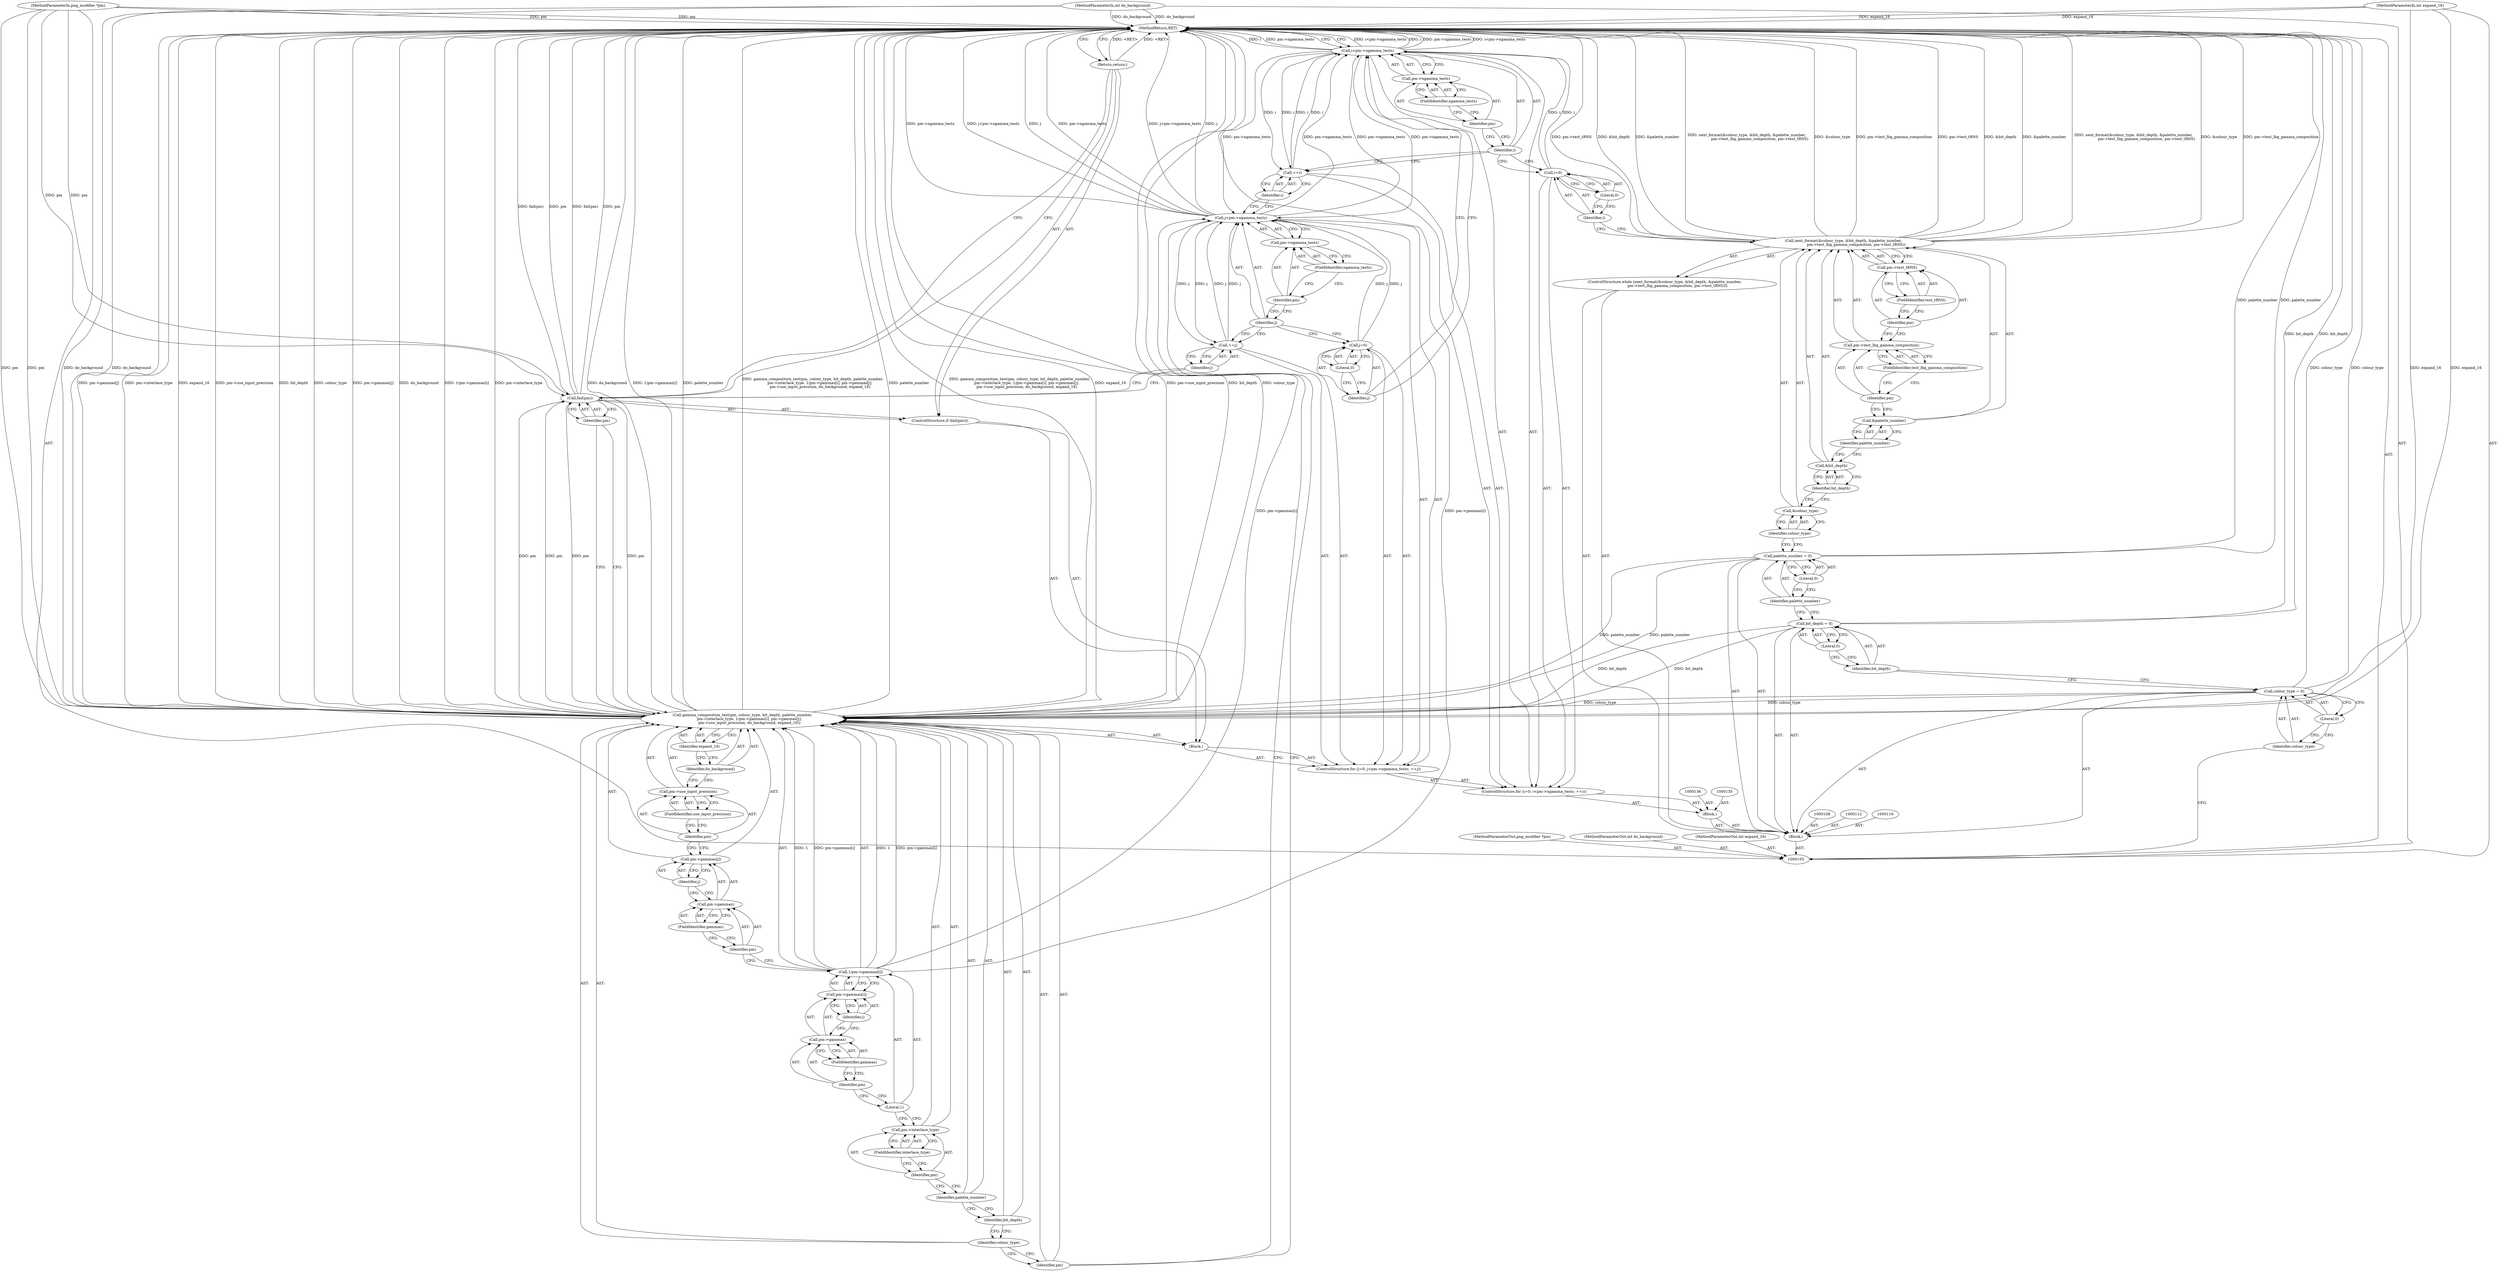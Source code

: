 digraph "0_Android_9d4853418ab2f754c2b63e091c29c5529b8b86ca_113" {
"1000189" [label="(MethodReturn,RET)"];
"1000104" [label="(MethodParameterIn,png_modifier *pm)"];
"1000254" [label="(MethodParameterOut,png_modifier *pm)"];
"1000105" [label="(MethodParameterIn,int do_background)"];
"1000255" [label="(MethodParameterOut,int do_background)"];
"1000121" [label="(Call,next_format(&colour_type, &bit_depth, &palette_number,\n                      pm->test_lbg_gamma_composition, pm->test_tRNS))"];
"1000122" [label="(Call,&colour_type)"];
"1000123" [label="(Identifier,colour_type)"];
"1000120" [label="(ControlStructure,while (next_format(&colour_type, &bit_depth, &palette_number,\n                      pm->test_lbg_gamma_composition, pm->test_tRNS)))"];
"1000124" [label="(Call,&bit_depth)"];
"1000125" [label="(Identifier,bit_depth)"];
"1000126" [label="(Call,&palette_number)"];
"1000127" [label="(Identifier,palette_number)"];
"1000128" [label="(Call,pm->test_lbg_gamma_composition)"];
"1000129" [label="(Identifier,pm)"];
"1000130" [label="(FieldIdentifier,test_lbg_gamma_composition)"];
"1000131" [label="(Call,pm->test_tRNS)"];
"1000132" [label="(Identifier,pm)"];
"1000133" [label="(FieldIdentifier,test_tRNS)"];
"1000106" [label="(MethodParameterIn,int expand_16)"];
"1000256" [label="(MethodParameterOut,int expand_16)"];
"1000134" [label="(Block,)"];
"1000137" [label="(ControlStructure,for (i=0; i<pm->ngamma_tests; ++i))"];
"1000141" [label="(Call,i<pm->ngamma_tests)"];
"1000142" [label="(Identifier,i)"];
"1000143" [label="(Call,pm->ngamma_tests)"];
"1000144" [label="(Identifier,pm)"];
"1000145" [label="(FieldIdentifier,ngamma_tests)"];
"1000146" [label="(Call,++i)"];
"1000147" [label="(Identifier,i)"];
"1000148" [label="(ControlStructure,for (j=0; j<pm->ngamma_tests; ++j))"];
"1000149" [label="(Call,j=0)"];
"1000150" [label="(Identifier,j)"];
"1000151" [label="(Literal,0)"];
"1000152" [label="(Call,j<pm->ngamma_tests)"];
"1000153" [label="(Identifier,j)"];
"1000154" [label="(Call,pm->ngamma_tests)"];
"1000155" [label="(Identifier,pm)"];
"1000156" [label="(FieldIdentifier,ngamma_tests)"];
"1000138" [label="(Call,i=0)"];
"1000139" [label="(Identifier,i)"];
"1000157" [label="(Call,++j)"];
"1000158" [label="(Identifier,j)"];
"1000140" [label="(Literal,0)"];
"1000159" [label="(Block,)"];
"1000161" [label="(Identifier,pm)"];
"1000162" [label="(Identifier,colour_type)"];
"1000163" [label="(Identifier,bit_depth)"];
"1000164" [label="(Identifier,palette_number)"];
"1000160" [label="(Call,gamma_composition_test(pm, colour_type, bit_depth, palette_number,\n            pm->interlace_type, 1/pm->gammas[i], pm->gammas[j],\n            pm->use_input_precision, do_background, expand_16))"];
"1000107" [label="(Block,)"];
"1000165" [label="(Call,pm->interlace_type)"];
"1000166" [label="(Identifier,pm)"];
"1000167" [label="(FieldIdentifier,interlace_type)"];
"1000168" [label="(Call,1/pm->gammas[i])"];
"1000169" [label="(Literal,1)"];
"1000170" [label="(Call,pm->gammas[i])"];
"1000171" [label="(Call,pm->gammas)"];
"1000172" [label="(Identifier,pm)"];
"1000173" [label="(FieldIdentifier,gammas)"];
"1000174" [label="(Identifier,i)"];
"1000175" [label="(Call,pm->gammas[j])"];
"1000176" [label="(Call,pm->gammas)"];
"1000177" [label="(Identifier,pm)"];
"1000178" [label="(FieldIdentifier,gammas)"];
"1000179" [label="(Identifier,j)"];
"1000180" [label="(Call,pm->use_input_precision)"];
"1000181" [label="(Identifier,pm)"];
"1000182" [label="(FieldIdentifier,use_input_precision)"];
"1000183" [label="(Identifier,do_background)"];
"1000184" [label="(Identifier,expand_16)"];
"1000185" [label="(ControlStructure,if (fail(pm)))"];
"1000187" [label="(Identifier,pm)"];
"1000186" [label="(Call,fail(pm))"];
"1000188" [label="(Return,return;)"];
"1000109" [label="(Call,colour_type = 0)"];
"1000110" [label="(Identifier,colour_type)"];
"1000111" [label="(Literal,0)"];
"1000113" [label="(Call,bit_depth = 0)"];
"1000114" [label="(Identifier,bit_depth)"];
"1000115" [label="(Literal,0)"];
"1000117" [label="(Call,palette_number = 0)"];
"1000118" [label="(Identifier,palette_number)"];
"1000119" [label="(Literal,0)"];
"1000189" -> "1000103"  [label="AST: "];
"1000189" -> "1000188"  [label="CFG: "];
"1000189" -> "1000141"  [label="CFG: "];
"1000188" -> "1000189"  [label="DDG: <RET>"];
"1000104" -> "1000189"  [label="DDG: pm"];
"1000105" -> "1000189"  [label="DDG: do_background"];
"1000141" -> "1000189"  [label="DDG: i<pm->ngamma_tests"];
"1000141" -> "1000189"  [label="DDG: i"];
"1000141" -> "1000189"  [label="DDG: pm->ngamma_tests"];
"1000152" -> "1000189"  [label="DDG: j"];
"1000152" -> "1000189"  [label="DDG: pm->ngamma_tests"];
"1000152" -> "1000189"  [label="DDG: j<pm->ngamma_tests"];
"1000117" -> "1000189"  [label="DDG: palette_number"];
"1000168" -> "1000189"  [label="DDG: pm->gammas[i]"];
"1000160" -> "1000189"  [label="DDG: do_background"];
"1000160" -> "1000189"  [label="DDG: 1/pm->gammas[i]"];
"1000160" -> "1000189"  [label="DDG: palette_number"];
"1000160" -> "1000189"  [label="DDG: gamma_composition_test(pm, colour_type, bit_depth, palette_number,\n            pm->interlace_type, 1/pm->gammas[i], pm->gammas[j],\n            pm->use_input_precision, do_background, expand_16)"];
"1000160" -> "1000189"  [label="DDG: expand_16"];
"1000160" -> "1000189"  [label="DDG: pm->use_input_precision"];
"1000160" -> "1000189"  [label="DDG: bit_depth"];
"1000160" -> "1000189"  [label="DDG: colour_type"];
"1000160" -> "1000189"  [label="DDG: pm->gammas[j]"];
"1000160" -> "1000189"  [label="DDG: pm->interlace_type"];
"1000186" -> "1000189"  [label="DDG: fail(pm)"];
"1000186" -> "1000189"  [label="DDG: pm"];
"1000121" -> "1000189"  [label="DDG: &palette_number"];
"1000121" -> "1000189"  [label="DDG: next_format(&colour_type, &bit_depth, &palette_number,\n                      pm->test_lbg_gamma_composition, pm->test_tRNS)"];
"1000121" -> "1000189"  [label="DDG: &colour_type"];
"1000121" -> "1000189"  [label="DDG: pm->test_lbg_gamma_composition"];
"1000121" -> "1000189"  [label="DDG: pm->test_tRNS"];
"1000121" -> "1000189"  [label="DDG: &bit_depth"];
"1000113" -> "1000189"  [label="DDG: bit_depth"];
"1000109" -> "1000189"  [label="DDG: colour_type"];
"1000106" -> "1000189"  [label="DDG: expand_16"];
"1000104" -> "1000103"  [label="AST: "];
"1000104" -> "1000189"  [label="DDG: pm"];
"1000104" -> "1000160"  [label="DDG: pm"];
"1000104" -> "1000186"  [label="DDG: pm"];
"1000254" -> "1000103"  [label="AST: "];
"1000105" -> "1000103"  [label="AST: "];
"1000105" -> "1000189"  [label="DDG: do_background"];
"1000105" -> "1000160"  [label="DDG: do_background"];
"1000255" -> "1000103"  [label="AST: "];
"1000121" -> "1000120"  [label="AST: "];
"1000121" -> "1000131"  [label="CFG: "];
"1000122" -> "1000121"  [label="AST: "];
"1000124" -> "1000121"  [label="AST: "];
"1000126" -> "1000121"  [label="AST: "];
"1000128" -> "1000121"  [label="AST: "];
"1000131" -> "1000121"  [label="AST: "];
"1000139" -> "1000121"  [label="CFG: "];
"1000121" -> "1000189"  [label="DDG: &palette_number"];
"1000121" -> "1000189"  [label="DDG: next_format(&colour_type, &bit_depth, &palette_number,\n                      pm->test_lbg_gamma_composition, pm->test_tRNS)"];
"1000121" -> "1000189"  [label="DDG: &colour_type"];
"1000121" -> "1000189"  [label="DDG: pm->test_lbg_gamma_composition"];
"1000121" -> "1000189"  [label="DDG: pm->test_tRNS"];
"1000121" -> "1000189"  [label="DDG: &bit_depth"];
"1000122" -> "1000121"  [label="AST: "];
"1000122" -> "1000123"  [label="CFG: "];
"1000123" -> "1000122"  [label="AST: "];
"1000125" -> "1000122"  [label="CFG: "];
"1000123" -> "1000122"  [label="AST: "];
"1000123" -> "1000117"  [label="CFG: "];
"1000122" -> "1000123"  [label="CFG: "];
"1000120" -> "1000107"  [label="AST: "];
"1000121" -> "1000120"  [label="AST: "];
"1000124" -> "1000121"  [label="AST: "];
"1000124" -> "1000125"  [label="CFG: "];
"1000125" -> "1000124"  [label="AST: "];
"1000127" -> "1000124"  [label="CFG: "];
"1000125" -> "1000124"  [label="AST: "];
"1000125" -> "1000122"  [label="CFG: "];
"1000124" -> "1000125"  [label="CFG: "];
"1000126" -> "1000121"  [label="AST: "];
"1000126" -> "1000127"  [label="CFG: "];
"1000127" -> "1000126"  [label="AST: "];
"1000129" -> "1000126"  [label="CFG: "];
"1000127" -> "1000126"  [label="AST: "];
"1000127" -> "1000124"  [label="CFG: "];
"1000126" -> "1000127"  [label="CFG: "];
"1000128" -> "1000121"  [label="AST: "];
"1000128" -> "1000130"  [label="CFG: "];
"1000129" -> "1000128"  [label="AST: "];
"1000130" -> "1000128"  [label="AST: "];
"1000132" -> "1000128"  [label="CFG: "];
"1000129" -> "1000128"  [label="AST: "];
"1000129" -> "1000126"  [label="CFG: "];
"1000130" -> "1000129"  [label="CFG: "];
"1000130" -> "1000128"  [label="AST: "];
"1000130" -> "1000129"  [label="CFG: "];
"1000128" -> "1000130"  [label="CFG: "];
"1000131" -> "1000121"  [label="AST: "];
"1000131" -> "1000133"  [label="CFG: "];
"1000132" -> "1000131"  [label="AST: "];
"1000133" -> "1000131"  [label="AST: "];
"1000121" -> "1000131"  [label="CFG: "];
"1000132" -> "1000131"  [label="AST: "];
"1000132" -> "1000128"  [label="CFG: "];
"1000133" -> "1000132"  [label="CFG: "];
"1000133" -> "1000131"  [label="AST: "];
"1000133" -> "1000132"  [label="CFG: "];
"1000131" -> "1000133"  [label="CFG: "];
"1000106" -> "1000103"  [label="AST: "];
"1000106" -> "1000189"  [label="DDG: expand_16"];
"1000106" -> "1000160"  [label="DDG: expand_16"];
"1000256" -> "1000103"  [label="AST: "];
"1000134" -> "1000107"  [label="AST: "];
"1000135" -> "1000134"  [label="AST: "];
"1000136" -> "1000134"  [label="AST: "];
"1000137" -> "1000134"  [label="AST: "];
"1000137" -> "1000134"  [label="AST: "];
"1000138" -> "1000137"  [label="AST: "];
"1000141" -> "1000137"  [label="AST: "];
"1000146" -> "1000137"  [label="AST: "];
"1000148" -> "1000137"  [label="AST: "];
"1000141" -> "1000137"  [label="AST: "];
"1000141" -> "1000143"  [label="CFG: "];
"1000142" -> "1000141"  [label="AST: "];
"1000143" -> "1000141"  [label="AST: "];
"1000150" -> "1000141"  [label="CFG: "];
"1000189" -> "1000141"  [label="CFG: "];
"1000141" -> "1000189"  [label="DDG: i<pm->ngamma_tests"];
"1000141" -> "1000189"  [label="DDG: i"];
"1000141" -> "1000189"  [label="DDG: pm->ngamma_tests"];
"1000138" -> "1000141"  [label="DDG: i"];
"1000146" -> "1000141"  [label="DDG: i"];
"1000152" -> "1000141"  [label="DDG: pm->ngamma_tests"];
"1000141" -> "1000146"  [label="DDG: i"];
"1000141" -> "1000152"  [label="DDG: pm->ngamma_tests"];
"1000142" -> "1000141"  [label="AST: "];
"1000142" -> "1000138"  [label="CFG: "];
"1000142" -> "1000146"  [label="CFG: "];
"1000144" -> "1000142"  [label="CFG: "];
"1000143" -> "1000141"  [label="AST: "];
"1000143" -> "1000145"  [label="CFG: "];
"1000144" -> "1000143"  [label="AST: "];
"1000145" -> "1000143"  [label="AST: "];
"1000141" -> "1000143"  [label="CFG: "];
"1000144" -> "1000143"  [label="AST: "];
"1000144" -> "1000142"  [label="CFG: "];
"1000145" -> "1000144"  [label="CFG: "];
"1000145" -> "1000143"  [label="AST: "];
"1000145" -> "1000144"  [label="CFG: "];
"1000143" -> "1000145"  [label="CFG: "];
"1000146" -> "1000137"  [label="AST: "];
"1000146" -> "1000147"  [label="CFG: "];
"1000147" -> "1000146"  [label="AST: "];
"1000142" -> "1000146"  [label="CFG: "];
"1000146" -> "1000141"  [label="DDG: i"];
"1000141" -> "1000146"  [label="DDG: i"];
"1000147" -> "1000146"  [label="AST: "];
"1000147" -> "1000152"  [label="CFG: "];
"1000146" -> "1000147"  [label="CFG: "];
"1000148" -> "1000137"  [label="AST: "];
"1000149" -> "1000148"  [label="AST: "];
"1000152" -> "1000148"  [label="AST: "];
"1000157" -> "1000148"  [label="AST: "];
"1000159" -> "1000148"  [label="AST: "];
"1000149" -> "1000148"  [label="AST: "];
"1000149" -> "1000151"  [label="CFG: "];
"1000150" -> "1000149"  [label="AST: "];
"1000151" -> "1000149"  [label="AST: "];
"1000153" -> "1000149"  [label="CFG: "];
"1000149" -> "1000152"  [label="DDG: j"];
"1000150" -> "1000149"  [label="AST: "];
"1000150" -> "1000141"  [label="CFG: "];
"1000151" -> "1000150"  [label="CFG: "];
"1000151" -> "1000149"  [label="AST: "];
"1000151" -> "1000150"  [label="CFG: "];
"1000149" -> "1000151"  [label="CFG: "];
"1000152" -> "1000148"  [label="AST: "];
"1000152" -> "1000154"  [label="CFG: "];
"1000153" -> "1000152"  [label="AST: "];
"1000154" -> "1000152"  [label="AST: "];
"1000161" -> "1000152"  [label="CFG: "];
"1000147" -> "1000152"  [label="CFG: "];
"1000152" -> "1000189"  [label="DDG: j"];
"1000152" -> "1000189"  [label="DDG: pm->ngamma_tests"];
"1000152" -> "1000189"  [label="DDG: j<pm->ngamma_tests"];
"1000152" -> "1000141"  [label="DDG: pm->ngamma_tests"];
"1000157" -> "1000152"  [label="DDG: j"];
"1000149" -> "1000152"  [label="DDG: j"];
"1000141" -> "1000152"  [label="DDG: pm->ngamma_tests"];
"1000152" -> "1000157"  [label="DDG: j"];
"1000153" -> "1000152"  [label="AST: "];
"1000153" -> "1000149"  [label="CFG: "];
"1000153" -> "1000157"  [label="CFG: "];
"1000155" -> "1000153"  [label="CFG: "];
"1000154" -> "1000152"  [label="AST: "];
"1000154" -> "1000156"  [label="CFG: "];
"1000155" -> "1000154"  [label="AST: "];
"1000156" -> "1000154"  [label="AST: "];
"1000152" -> "1000154"  [label="CFG: "];
"1000155" -> "1000154"  [label="AST: "];
"1000155" -> "1000153"  [label="CFG: "];
"1000156" -> "1000155"  [label="CFG: "];
"1000156" -> "1000154"  [label="AST: "];
"1000156" -> "1000155"  [label="CFG: "];
"1000154" -> "1000156"  [label="CFG: "];
"1000138" -> "1000137"  [label="AST: "];
"1000138" -> "1000140"  [label="CFG: "];
"1000139" -> "1000138"  [label="AST: "];
"1000140" -> "1000138"  [label="AST: "];
"1000142" -> "1000138"  [label="CFG: "];
"1000138" -> "1000141"  [label="DDG: i"];
"1000139" -> "1000138"  [label="AST: "];
"1000139" -> "1000121"  [label="CFG: "];
"1000140" -> "1000139"  [label="CFG: "];
"1000157" -> "1000148"  [label="AST: "];
"1000157" -> "1000158"  [label="CFG: "];
"1000158" -> "1000157"  [label="AST: "];
"1000153" -> "1000157"  [label="CFG: "];
"1000157" -> "1000152"  [label="DDG: j"];
"1000152" -> "1000157"  [label="DDG: j"];
"1000158" -> "1000157"  [label="AST: "];
"1000158" -> "1000186"  [label="CFG: "];
"1000157" -> "1000158"  [label="CFG: "];
"1000140" -> "1000138"  [label="AST: "];
"1000140" -> "1000139"  [label="CFG: "];
"1000138" -> "1000140"  [label="CFG: "];
"1000159" -> "1000148"  [label="AST: "];
"1000160" -> "1000159"  [label="AST: "];
"1000185" -> "1000159"  [label="AST: "];
"1000161" -> "1000160"  [label="AST: "];
"1000161" -> "1000152"  [label="CFG: "];
"1000162" -> "1000161"  [label="CFG: "];
"1000162" -> "1000160"  [label="AST: "];
"1000162" -> "1000161"  [label="CFG: "];
"1000163" -> "1000162"  [label="CFG: "];
"1000163" -> "1000160"  [label="AST: "];
"1000163" -> "1000162"  [label="CFG: "];
"1000164" -> "1000163"  [label="CFG: "];
"1000164" -> "1000160"  [label="AST: "];
"1000164" -> "1000163"  [label="CFG: "];
"1000166" -> "1000164"  [label="CFG: "];
"1000160" -> "1000159"  [label="AST: "];
"1000160" -> "1000184"  [label="CFG: "];
"1000161" -> "1000160"  [label="AST: "];
"1000162" -> "1000160"  [label="AST: "];
"1000163" -> "1000160"  [label="AST: "];
"1000164" -> "1000160"  [label="AST: "];
"1000165" -> "1000160"  [label="AST: "];
"1000168" -> "1000160"  [label="AST: "];
"1000175" -> "1000160"  [label="AST: "];
"1000180" -> "1000160"  [label="AST: "];
"1000183" -> "1000160"  [label="AST: "];
"1000184" -> "1000160"  [label="AST: "];
"1000187" -> "1000160"  [label="CFG: "];
"1000160" -> "1000189"  [label="DDG: do_background"];
"1000160" -> "1000189"  [label="DDG: 1/pm->gammas[i]"];
"1000160" -> "1000189"  [label="DDG: palette_number"];
"1000160" -> "1000189"  [label="DDG: gamma_composition_test(pm, colour_type, bit_depth, palette_number,\n            pm->interlace_type, 1/pm->gammas[i], pm->gammas[j],\n            pm->use_input_precision, do_background, expand_16)"];
"1000160" -> "1000189"  [label="DDG: expand_16"];
"1000160" -> "1000189"  [label="DDG: pm->use_input_precision"];
"1000160" -> "1000189"  [label="DDG: bit_depth"];
"1000160" -> "1000189"  [label="DDG: colour_type"];
"1000160" -> "1000189"  [label="DDG: pm->gammas[j]"];
"1000160" -> "1000189"  [label="DDG: pm->interlace_type"];
"1000186" -> "1000160"  [label="DDG: pm"];
"1000104" -> "1000160"  [label="DDG: pm"];
"1000109" -> "1000160"  [label="DDG: colour_type"];
"1000113" -> "1000160"  [label="DDG: bit_depth"];
"1000117" -> "1000160"  [label="DDG: palette_number"];
"1000168" -> "1000160"  [label="DDG: 1"];
"1000168" -> "1000160"  [label="DDG: pm->gammas[i]"];
"1000105" -> "1000160"  [label="DDG: do_background"];
"1000106" -> "1000160"  [label="DDG: expand_16"];
"1000160" -> "1000186"  [label="DDG: pm"];
"1000107" -> "1000103"  [label="AST: "];
"1000108" -> "1000107"  [label="AST: "];
"1000109" -> "1000107"  [label="AST: "];
"1000112" -> "1000107"  [label="AST: "];
"1000113" -> "1000107"  [label="AST: "];
"1000116" -> "1000107"  [label="AST: "];
"1000117" -> "1000107"  [label="AST: "];
"1000120" -> "1000107"  [label="AST: "];
"1000134" -> "1000107"  [label="AST: "];
"1000165" -> "1000160"  [label="AST: "];
"1000165" -> "1000167"  [label="CFG: "];
"1000166" -> "1000165"  [label="AST: "];
"1000167" -> "1000165"  [label="AST: "];
"1000169" -> "1000165"  [label="CFG: "];
"1000166" -> "1000165"  [label="AST: "];
"1000166" -> "1000164"  [label="CFG: "];
"1000167" -> "1000166"  [label="CFG: "];
"1000167" -> "1000165"  [label="AST: "];
"1000167" -> "1000166"  [label="CFG: "];
"1000165" -> "1000167"  [label="CFG: "];
"1000168" -> "1000160"  [label="AST: "];
"1000168" -> "1000170"  [label="CFG: "];
"1000169" -> "1000168"  [label="AST: "];
"1000170" -> "1000168"  [label="AST: "];
"1000177" -> "1000168"  [label="CFG: "];
"1000168" -> "1000189"  [label="DDG: pm->gammas[i]"];
"1000168" -> "1000160"  [label="DDG: 1"];
"1000168" -> "1000160"  [label="DDG: pm->gammas[i]"];
"1000169" -> "1000168"  [label="AST: "];
"1000169" -> "1000165"  [label="CFG: "];
"1000172" -> "1000169"  [label="CFG: "];
"1000170" -> "1000168"  [label="AST: "];
"1000170" -> "1000174"  [label="CFG: "];
"1000171" -> "1000170"  [label="AST: "];
"1000174" -> "1000170"  [label="AST: "];
"1000168" -> "1000170"  [label="CFG: "];
"1000171" -> "1000170"  [label="AST: "];
"1000171" -> "1000173"  [label="CFG: "];
"1000172" -> "1000171"  [label="AST: "];
"1000173" -> "1000171"  [label="AST: "];
"1000174" -> "1000171"  [label="CFG: "];
"1000172" -> "1000171"  [label="AST: "];
"1000172" -> "1000169"  [label="CFG: "];
"1000173" -> "1000172"  [label="CFG: "];
"1000173" -> "1000171"  [label="AST: "];
"1000173" -> "1000172"  [label="CFG: "];
"1000171" -> "1000173"  [label="CFG: "];
"1000174" -> "1000170"  [label="AST: "];
"1000174" -> "1000171"  [label="CFG: "];
"1000170" -> "1000174"  [label="CFG: "];
"1000175" -> "1000160"  [label="AST: "];
"1000175" -> "1000179"  [label="CFG: "];
"1000176" -> "1000175"  [label="AST: "];
"1000179" -> "1000175"  [label="AST: "];
"1000181" -> "1000175"  [label="CFG: "];
"1000176" -> "1000175"  [label="AST: "];
"1000176" -> "1000178"  [label="CFG: "];
"1000177" -> "1000176"  [label="AST: "];
"1000178" -> "1000176"  [label="AST: "];
"1000179" -> "1000176"  [label="CFG: "];
"1000177" -> "1000176"  [label="AST: "];
"1000177" -> "1000168"  [label="CFG: "];
"1000178" -> "1000177"  [label="CFG: "];
"1000178" -> "1000176"  [label="AST: "];
"1000178" -> "1000177"  [label="CFG: "];
"1000176" -> "1000178"  [label="CFG: "];
"1000179" -> "1000175"  [label="AST: "];
"1000179" -> "1000176"  [label="CFG: "];
"1000175" -> "1000179"  [label="CFG: "];
"1000180" -> "1000160"  [label="AST: "];
"1000180" -> "1000182"  [label="CFG: "];
"1000181" -> "1000180"  [label="AST: "];
"1000182" -> "1000180"  [label="AST: "];
"1000183" -> "1000180"  [label="CFG: "];
"1000181" -> "1000180"  [label="AST: "];
"1000181" -> "1000175"  [label="CFG: "];
"1000182" -> "1000181"  [label="CFG: "];
"1000182" -> "1000180"  [label="AST: "];
"1000182" -> "1000181"  [label="CFG: "];
"1000180" -> "1000182"  [label="CFG: "];
"1000183" -> "1000160"  [label="AST: "];
"1000183" -> "1000180"  [label="CFG: "];
"1000184" -> "1000183"  [label="CFG: "];
"1000184" -> "1000160"  [label="AST: "];
"1000184" -> "1000183"  [label="CFG: "];
"1000160" -> "1000184"  [label="CFG: "];
"1000185" -> "1000159"  [label="AST: "];
"1000186" -> "1000185"  [label="AST: "];
"1000188" -> "1000185"  [label="AST: "];
"1000187" -> "1000186"  [label="AST: "];
"1000187" -> "1000160"  [label="CFG: "];
"1000186" -> "1000187"  [label="CFG: "];
"1000186" -> "1000185"  [label="AST: "];
"1000186" -> "1000187"  [label="CFG: "];
"1000187" -> "1000186"  [label="AST: "];
"1000188" -> "1000186"  [label="CFG: "];
"1000158" -> "1000186"  [label="CFG: "];
"1000186" -> "1000189"  [label="DDG: fail(pm)"];
"1000186" -> "1000189"  [label="DDG: pm"];
"1000186" -> "1000160"  [label="DDG: pm"];
"1000160" -> "1000186"  [label="DDG: pm"];
"1000104" -> "1000186"  [label="DDG: pm"];
"1000188" -> "1000185"  [label="AST: "];
"1000188" -> "1000186"  [label="CFG: "];
"1000189" -> "1000188"  [label="CFG: "];
"1000188" -> "1000189"  [label="DDG: <RET>"];
"1000109" -> "1000107"  [label="AST: "];
"1000109" -> "1000111"  [label="CFG: "];
"1000110" -> "1000109"  [label="AST: "];
"1000111" -> "1000109"  [label="AST: "];
"1000114" -> "1000109"  [label="CFG: "];
"1000109" -> "1000189"  [label="DDG: colour_type"];
"1000109" -> "1000160"  [label="DDG: colour_type"];
"1000110" -> "1000109"  [label="AST: "];
"1000110" -> "1000103"  [label="CFG: "];
"1000111" -> "1000110"  [label="CFG: "];
"1000111" -> "1000109"  [label="AST: "];
"1000111" -> "1000110"  [label="CFG: "];
"1000109" -> "1000111"  [label="CFG: "];
"1000113" -> "1000107"  [label="AST: "];
"1000113" -> "1000115"  [label="CFG: "];
"1000114" -> "1000113"  [label="AST: "];
"1000115" -> "1000113"  [label="AST: "];
"1000118" -> "1000113"  [label="CFG: "];
"1000113" -> "1000189"  [label="DDG: bit_depth"];
"1000113" -> "1000160"  [label="DDG: bit_depth"];
"1000114" -> "1000113"  [label="AST: "];
"1000114" -> "1000109"  [label="CFG: "];
"1000115" -> "1000114"  [label="CFG: "];
"1000115" -> "1000113"  [label="AST: "];
"1000115" -> "1000114"  [label="CFG: "];
"1000113" -> "1000115"  [label="CFG: "];
"1000117" -> "1000107"  [label="AST: "];
"1000117" -> "1000119"  [label="CFG: "];
"1000118" -> "1000117"  [label="AST: "];
"1000119" -> "1000117"  [label="AST: "];
"1000123" -> "1000117"  [label="CFG: "];
"1000117" -> "1000189"  [label="DDG: palette_number"];
"1000117" -> "1000160"  [label="DDG: palette_number"];
"1000118" -> "1000117"  [label="AST: "];
"1000118" -> "1000113"  [label="CFG: "];
"1000119" -> "1000118"  [label="CFG: "];
"1000119" -> "1000117"  [label="AST: "];
"1000119" -> "1000118"  [label="CFG: "];
"1000117" -> "1000119"  [label="CFG: "];
}
